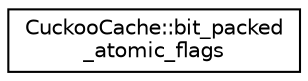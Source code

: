 digraph "Graphical Class Hierarchy"
{
  edge [fontname="Helvetica",fontsize="10",labelfontname="Helvetica",labelfontsize="10"];
  node [fontname="Helvetica",fontsize="10",shape=record];
  rankdir="LR";
  Node0 [label="CuckooCache::bit_packed\l_atomic_flags",height=0.2,width=0.4,color="black", fillcolor="white", style="filled",URL="$d9/d8e/class_cuckoo_cache_1_1bit__packed__atomic__flags.html",tooltip="bit_packed_atomic_flags implements a container for garbage collection flags that is only thread unsaf..."];
}
